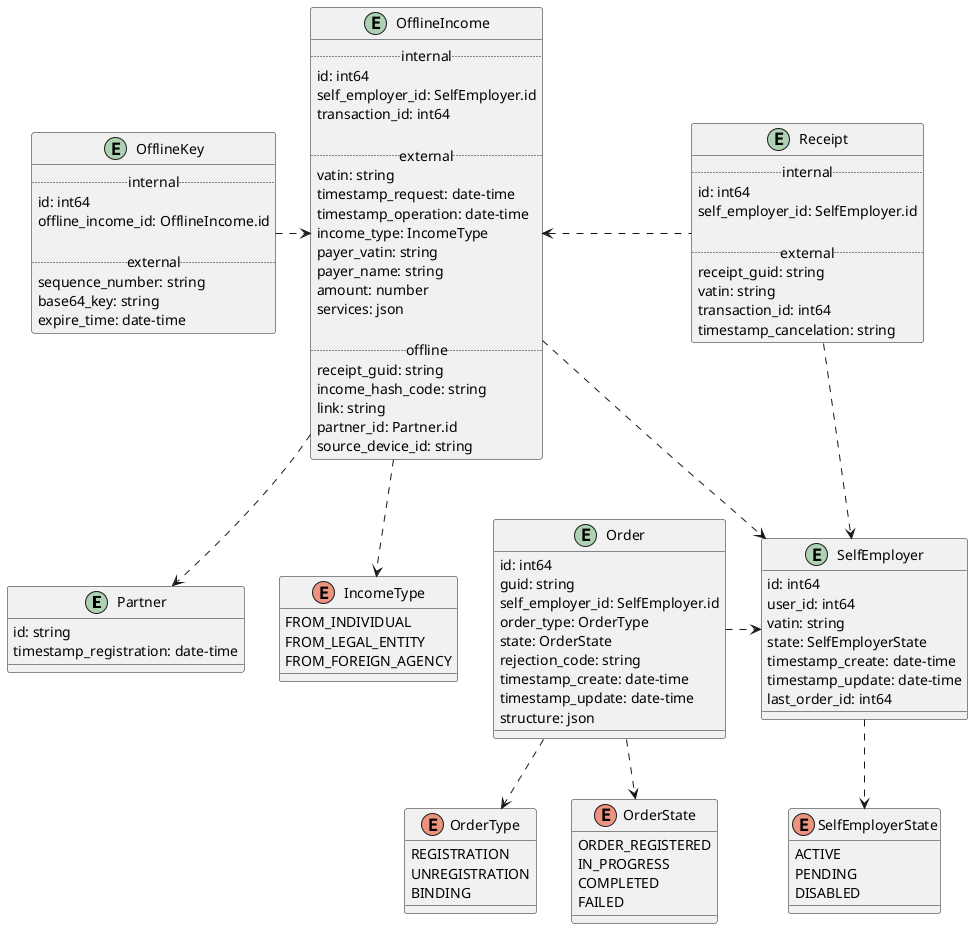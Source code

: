 @startuml entities

entity Partner {
    id: string
    timestamp_registration: date-time
}

entity SelfEmployer {
    id: int64
    user_id: int64
    vatin: string
    state: SelfEmployerState
    timestamp_create: date-time
    timestamp_update: date-time
    last_order_id: int64
}

enum SelfEmployerState {
    ACTIVE
    PENDING
    DISABLED
}

SelfEmployer ..> SelfEmployerState

entity Order {
    id: int64
    guid: string
    self_employer_id: SelfEmployer.id
    order_type: OrderType
    state: OrderState
    rejection_code: string
    timestamp_create: date-time
    timestamp_update: date-time
    structure: json
}

Order .right.> SelfEmployer

enum OrderType {
    REGISTRATION
    UNREGISTRATION
    BINDING
}

enum OrderState {
    ORDER_REGISTERED
    IN_PROGRESS
    COMPLETED
    FAILED
}

Order ..> OrderType
Order ..> OrderState

entity Receipt {
    ..internal..
    id: int64
    self_employer_id: SelfEmployer.id
    
    ..external..
    receipt_guid: string
    vatin: string
    transaction_id: int64
    timestamp_cancelation: string
}

Receipt ..> SelfEmployer

entity OfflineIncome {
    ..internal..
    id: int64
    self_employer_id: SelfEmployer.id
    transaction_id: int64

    ..external..
    vatin: string
    timestamp_request: date-time
    timestamp_operation: date-time
    income_type: IncomeType
    payer_vatin: string
    payer_name: string
    amount: number
    services: json
    
    ..offline..
    receipt_guid: string
    income_hash_code: string
    link: string
    partner_id: Partner.id
    source_device_id: string
}

enum IncomeType {
    FROM_INDIVIDUAL
    FROM_LEGAL_ENTITY
    FROM_FOREIGN_AGENCY
}

Receipt .left.> OfflineIncome

OfflineIncome ..> SelfEmployer
OfflineIncome ..> IncomeType
OfflineIncome ..> Partner

entity OfflineKey {
    ..internal..
    id: int64
    offline_income_id: OfflineIncome.id

    ..external..
    sequence_number: string
    base64_key: string
    expire_time: date-time
}

OfflineKey .right.> OfflineIncome

@enduml